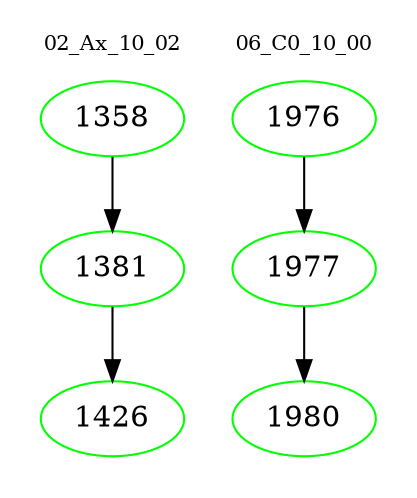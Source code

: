 digraph{
subgraph cluster_0 {
color = white
label = "02_Ax_10_02";
fontsize=10;
T0_1358 [label="1358", color="green"]
T0_1358 -> T0_1381 [color="black"]
T0_1381 [label="1381", color="green"]
T0_1381 -> T0_1426 [color="black"]
T0_1426 [label="1426", color="green"]
}
subgraph cluster_1 {
color = white
label = "06_C0_10_00";
fontsize=10;
T1_1976 [label="1976", color="green"]
T1_1976 -> T1_1977 [color="black"]
T1_1977 [label="1977", color="green"]
T1_1977 -> T1_1980 [color="black"]
T1_1980 [label="1980", color="green"]
}
}
